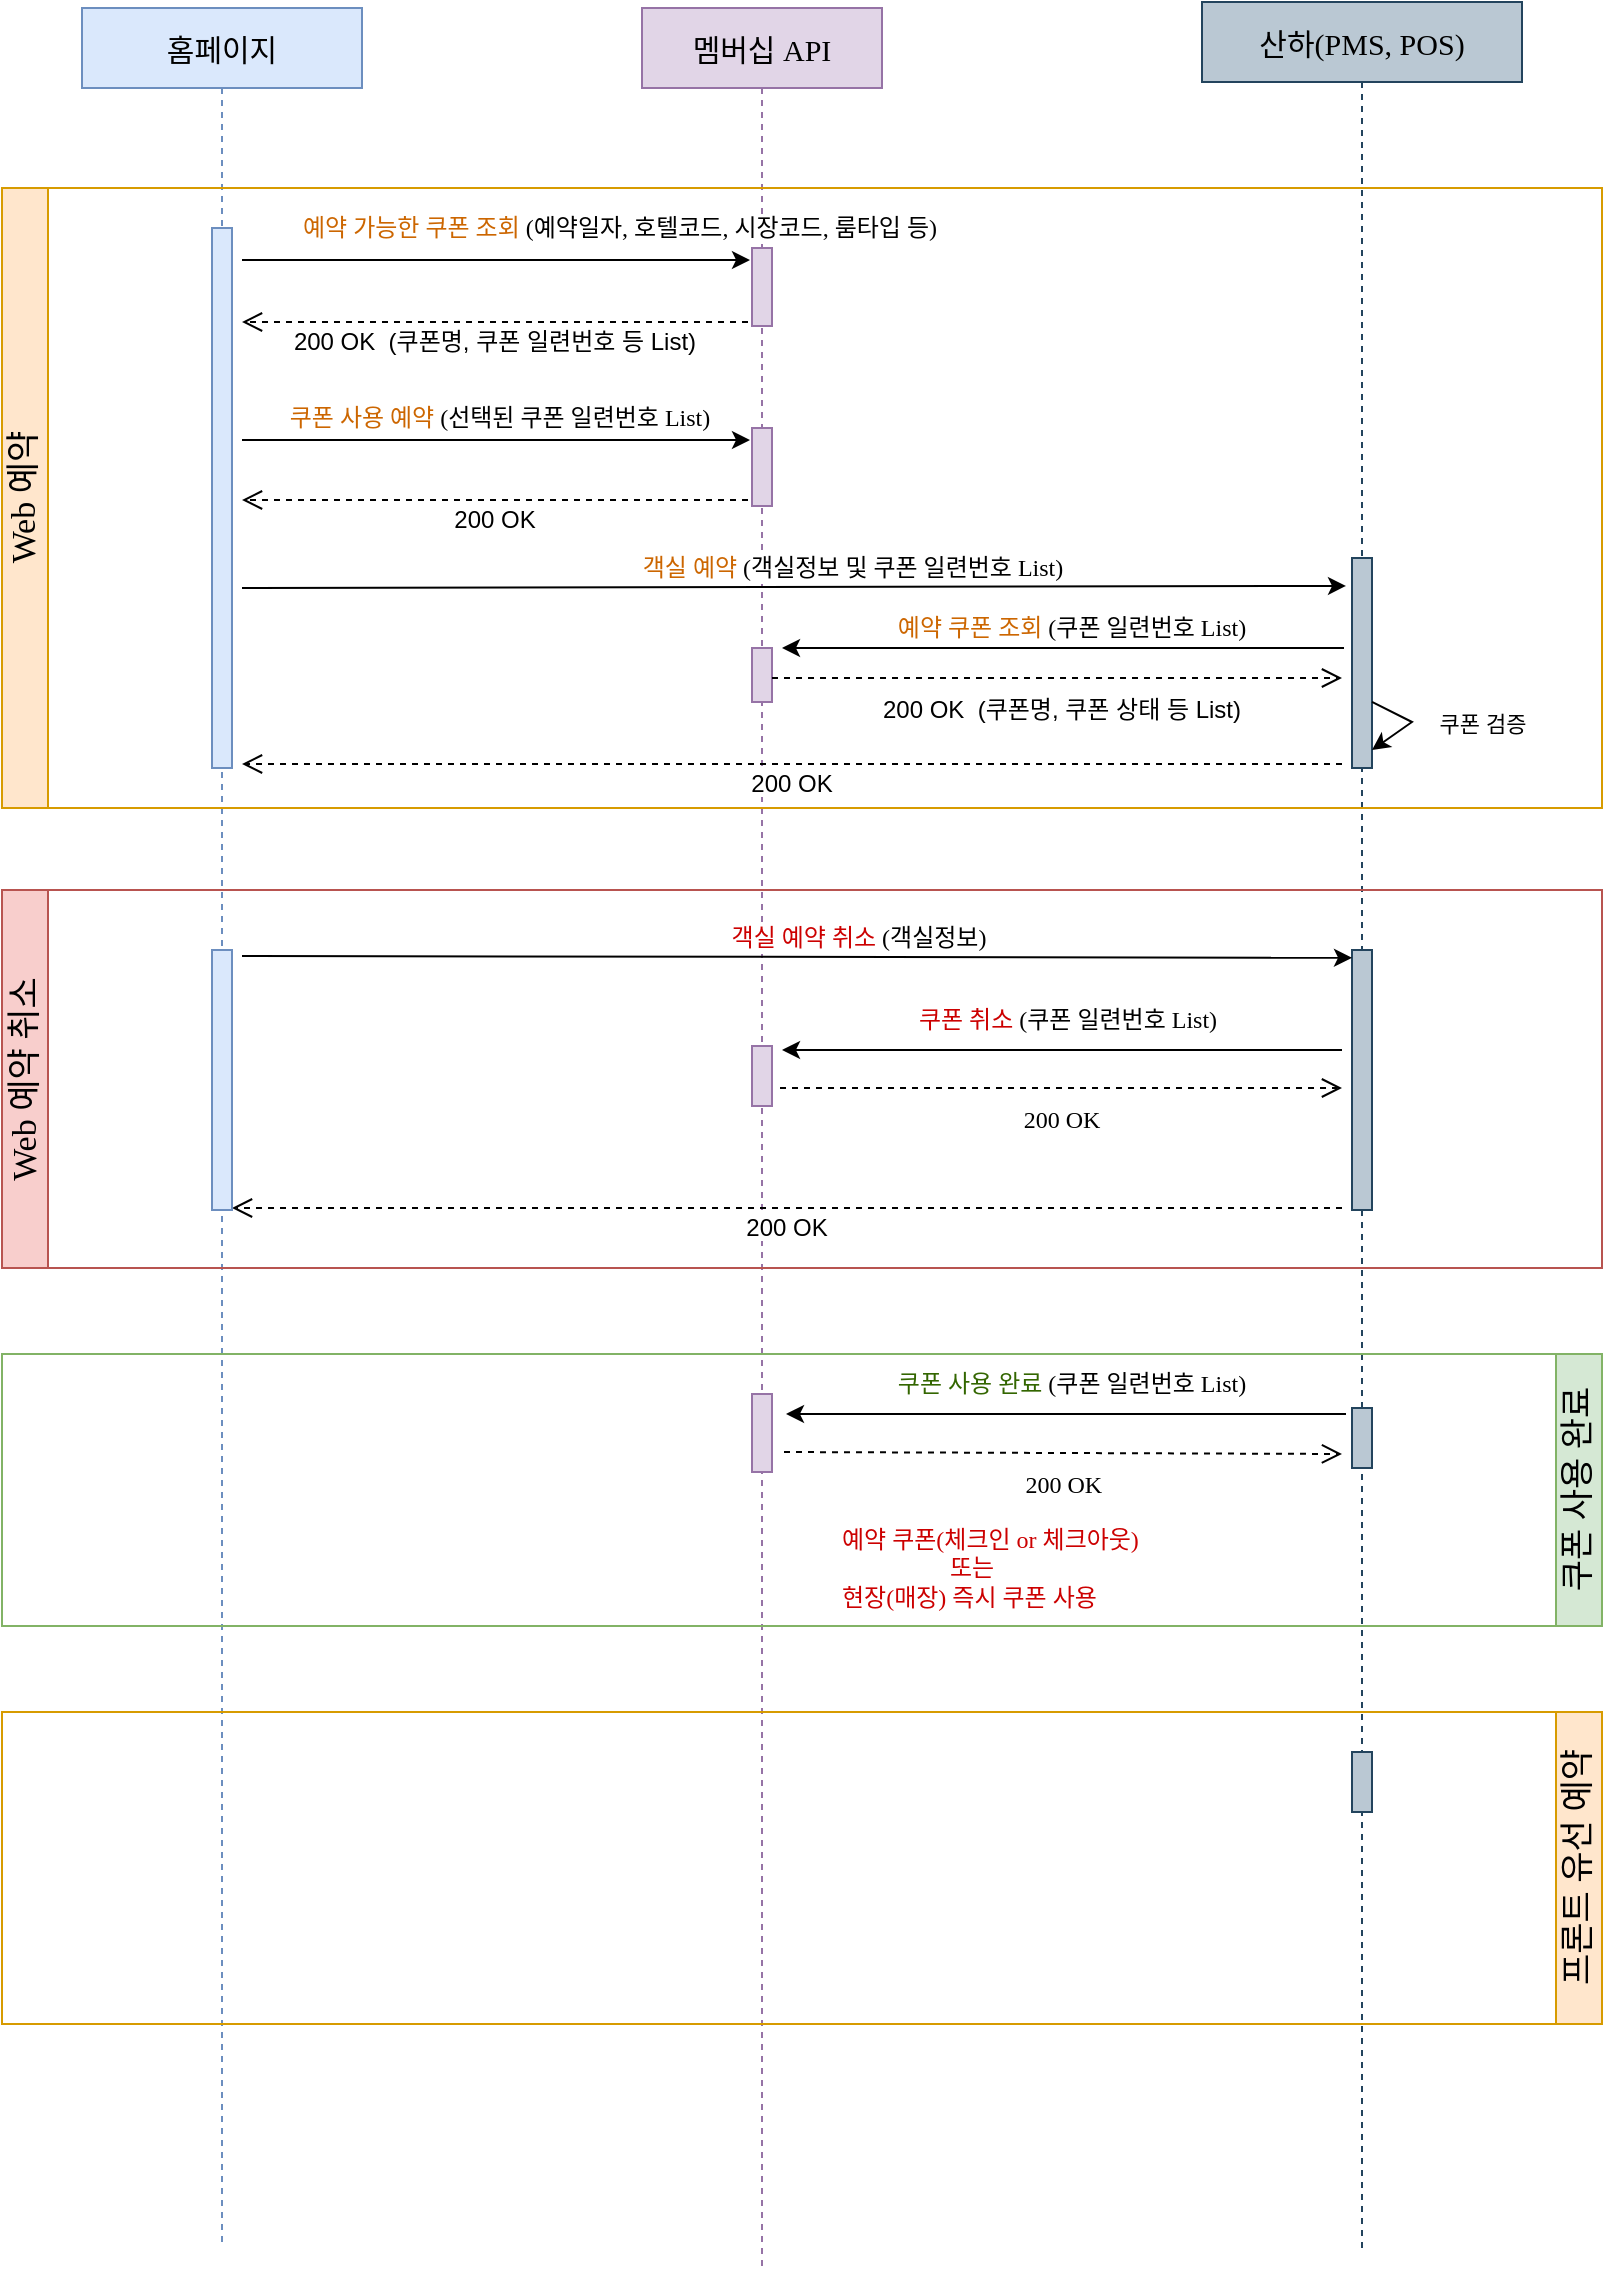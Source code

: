 <mxfile version="20.8.13" type="github">
  <diagram name="페이지-1" id="i2_iW8WWWB51VXID4rfu">
    <mxGraphModel dx="1434" dy="804" grid="1" gridSize="10" guides="1" tooltips="1" connect="1" arrows="1" fold="1" page="1" pageScale="1" pageWidth="1654" pageHeight="2336" math="0" shadow="0">
      <root>
        <mxCell id="0" />
        <mxCell id="1" parent="0" />
        <mxCell id="uAVWBllw0vdzFXxvWoM9-3" value="멤버십 API" style="shape=umlLifeline;perimeter=lifelinePerimeter;container=1;collapsible=0;recursiveResize=0;rounded=0;shadow=0;strokeWidth=1;fillColor=#e1d5e7;strokeColor=#9673a6;size=40;fontFamily=Verdana;fontSize=15;" vertex="1" parent="1">
          <mxGeometry x="320" y="80" width="120" height="1130" as="geometry" />
        </mxCell>
        <mxCell id="uAVWBllw0vdzFXxvWoM9-4" value="" style="points=[];perimeter=orthogonalPerimeter;rounded=0;shadow=0;strokeWidth=1;fillColor=#e1d5e7;strokeColor=#9673a6;" vertex="1" parent="uAVWBllw0vdzFXxvWoM9-3">
          <mxGeometry x="55" y="210" width="10" height="39" as="geometry" />
        </mxCell>
        <mxCell id="uAVWBllw0vdzFXxvWoM9-24" value="" style="points=[];perimeter=orthogonalPerimeter;rounded=0;shadow=0;strokeWidth=1;fillColor=#e1d5e7;strokeColor=#9673a6;" vertex="1" parent="uAVWBllw0vdzFXxvWoM9-3">
          <mxGeometry x="55" y="519" width="10" height="30" as="geometry" />
        </mxCell>
        <mxCell id="uAVWBllw0vdzFXxvWoM9-6" value="홈페이지" style="shape=umlLifeline;perimeter=lifelinePerimeter;container=1;collapsible=0;recursiveResize=0;rounded=0;shadow=0;strokeWidth=1;fillColor=#dae8fc;strokeColor=#6c8ebf;fontFamily=Verdana;fontSize=15;" vertex="1" parent="1">
          <mxGeometry x="40" y="80" width="140" height="1120" as="geometry" />
        </mxCell>
        <mxCell id="uAVWBllw0vdzFXxvWoM9-31" value="" style="points=[];perimeter=orthogonalPerimeter;rounded=0;shadow=0;strokeWidth=1;fillColor=#dae8fc;strokeColor=#6c8ebf;" vertex="1" parent="1">
          <mxGeometry x="105" y="190" width="10" height="270" as="geometry" />
        </mxCell>
        <mxCell id="uAVWBllw0vdzFXxvWoM9-9" value="산하(PMS, POS)" style="shape=umlLifeline;perimeter=lifelinePerimeter;container=1;collapsible=0;recursiveResize=0;rounded=0;shadow=0;strokeWidth=1;fillColor=#bac8d3;strokeColor=#23445d;fontFamily=Verdana;fontSize=15;" vertex="1" parent="1">
          <mxGeometry x="600" y="77" width="160" height="1123" as="geometry" />
        </mxCell>
        <mxCell id="uAVWBllw0vdzFXxvWoM9-14" value="" style="endArrow=classic;html=1;rounded=0;entryX=-0.1;entryY=0.154;entryDx=0;entryDy=0;entryPerimeter=0;" edge="1" parent="1" target="uAVWBllw0vdzFXxvWoM9-4">
          <mxGeometry width="50" height="50" relative="1" as="geometry">
            <mxPoint x="120" y="296" as="sourcePoint" />
            <mxPoint x="340" y="296" as="targetPoint" />
          </mxGeometry>
        </mxCell>
        <mxCell id="uAVWBllw0vdzFXxvWoM9-17" value="&lt;font color=&quot;#cc6600&quot;&gt;쿠폰 사용 예약&lt;/font&gt; (선택된 쿠폰 일련번호 List)&amp;nbsp;" style="edgeLabel;html=1;align=center;verticalAlign=middle;resizable=0;points=[];fontFamily=Verdana;fontSize=12;" vertex="1" connectable="0" parent="uAVWBllw0vdzFXxvWoM9-14">
          <mxGeometry x="0.45" y="2" relative="1" as="geometry">
            <mxPoint x="-54" y="-9" as="offset" />
          </mxGeometry>
        </mxCell>
        <mxCell id="uAVWBllw0vdzFXxvWoM9-16" value="200 OK" style="verticalAlign=bottom;endArrow=open;dashed=1;endSize=8;shadow=0;strokeWidth=1;fontSize=12;exitX=-0.2;exitY=0.769;exitDx=0;exitDy=0;exitPerimeter=0;" edge="1" parent="1">
          <mxGeometry y="19" relative="1" as="geometry">
            <mxPoint x="120" y="326" as="targetPoint" />
            <mxPoint x="373" y="325.991" as="sourcePoint" />
            <mxPoint as="offset" />
          </mxGeometry>
        </mxCell>
        <mxCell id="uAVWBllw0vdzFXxvWoM9-21" value="" style="endArrow=classic;html=1;rounded=0;entryX=-0.3;entryY=0.133;entryDx=0;entryDy=0;entryPerimeter=0;" edge="1" parent="1" target="uAVWBllw0vdzFXxvWoM9-20">
          <mxGeometry width="50" height="50" relative="1" as="geometry">
            <mxPoint x="120" y="370" as="sourcePoint" />
            <mxPoint x="660" y="359" as="targetPoint" />
          </mxGeometry>
        </mxCell>
        <mxCell id="uAVWBllw0vdzFXxvWoM9-22" value="&lt;font color=&quot;#cc6600&quot;&gt;객실 예약&lt;/font&gt; (객실정보 및 쿠폰 일련번호 List)" style="edgeLabel;html=1;align=center;verticalAlign=middle;resizable=0;points=[];fontFamily=Verdana;fontSize=12;" vertex="1" connectable="0" parent="uAVWBllw0vdzFXxvWoM9-21">
          <mxGeometry x="0.45" y="2" relative="1" as="geometry">
            <mxPoint x="-95" y="-8" as="offset" />
          </mxGeometry>
        </mxCell>
        <mxCell id="uAVWBllw0vdzFXxvWoM9-23" value="200 OK" style="verticalAlign=bottom;endArrow=open;dashed=1;endSize=8;shadow=0;strokeWidth=1;fontSize=12;" edge="1" parent="1">
          <mxGeometry y="19" relative="1" as="geometry">
            <mxPoint x="120" y="458" as="targetPoint" />
            <mxPoint x="670" y="458" as="sourcePoint" />
            <mxPoint as="offset" />
          </mxGeometry>
        </mxCell>
        <mxCell id="uAVWBllw0vdzFXxvWoM9-26" value="Web 예약" style="swimlane;horizontal=0;whiteSpace=wrap;html=1;startSize=23;fillColor=#ffe6cc;strokeColor=#d79b00;fontFamily=Verdana;fontSize=17;fontStyle=0" vertex="1" parent="1">
          <mxGeometry y="170" width="800" height="310" as="geometry" />
        </mxCell>
        <mxCell id="uAVWBllw0vdzFXxvWoM9-20" value="" style="points=[];perimeter=orthogonalPerimeter;rounded=0;shadow=0;strokeWidth=1;fillColor=#bac8d3;strokeColor=#23445d;" vertex="1" parent="uAVWBllw0vdzFXxvWoM9-26">
          <mxGeometry x="675" y="185" width="10" height="105" as="geometry" />
        </mxCell>
        <mxCell id="uAVWBllw0vdzFXxvWoM9-55" value="" style="points=[];perimeter=orthogonalPerimeter;rounded=0;shadow=0;strokeWidth=1;fillColor=#e1d5e7;strokeColor=#9673a6;" vertex="1" parent="uAVWBllw0vdzFXxvWoM9-26">
          <mxGeometry x="375" y="30" width="10" height="39" as="geometry" />
        </mxCell>
        <mxCell id="uAVWBllw0vdzFXxvWoM9-56" value="" style="endArrow=classic;html=1;rounded=0;entryX=-0.1;entryY=0.154;entryDx=0;entryDy=0;entryPerimeter=0;" edge="1" parent="uAVWBllw0vdzFXxvWoM9-26" target="uAVWBllw0vdzFXxvWoM9-55">
          <mxGeometry width="50" height="50" relative="1" as="geometry">
            <mxPoint x="120" y="36" as="sourcePoint" />
            <mxPoint x="340" y="36" as="targetPoint" />
          </mxGeometry>
        </mxCell>
        <mxCell id="uAVWBllw0vdzFXxvWoM9-57" value="&lt;font color=&quot;#cc6600&quot;&gt;예약 가능한 쿠폰 조회&lt;/font&gt; (예약일자, 호텔코드, 시장코드, 룸타입 등)&amp;nbsp;" style="edgeLabel;html=1;align=center;verticalAlign=middle;resizable=0;points=[];fontFamily=Verdana;fontSize=12;" vertex="1" connectable="0" parent="uAVWBllw0vdzFXxvWoM9-56">
          <mxGeometry x="0.45" y="2" relative="1" as="geometry">
            <mxPoint x="6" y="-14" as="offset" />
          </mxGeometry>
        </mxCell>
        <mxCell id="uAVWBllw0vdzFXxvWoM9-58" value="200 OK  (쿠폰명, 쿠폰 일련번호 등 List)" style="verticalAlign=bottom;endArrow=open;dashed=1;endSize=8;shadow=0;strokeWidth=1;fontSize=12;exitX=-0.2;exitY=0.769;exitDx=0;exitDy=0;exitPerimeter=0;" edge="1" parent="uAVWBllw0vdzFXxvWoM9-26">
          <mxGeometry y="19" relative="1" as="geometry">
            <mxPoint x="120" y="67" as="targetPoint" />
            <mxPoint x="373" y="66.991" as="sourcePoint" />
            <mxPoint as="offset" />
          </mxGeometry>
        </mxCell>
        <mxCell id="uAVWBllw0vdzFXxvWoM9-59" value="" style="points=[];perimeter=orthogonalPerimeter;rounded=0;shadow=0;strokeWidth=1;fillColor=#e1d5e7;strokeColor=#9673a6;" vertex="1" parent="uAVWBllw0vdzFXxvWoM9-26">
          <mxGeometry x="375" y="230" width="10" height="27" as="geometry" />
        </mxCell>
        <mxCell id="uAVWBllw0vdzFXxvWoM9-5" value="쿠폰 검증" style="endArrow=classic;html=1;rounded=0;exitX=1;exitY=0.714;exitDx=0;exitDy=0;exitPerimeter=0;entryX=1;entryY=0.943;entryDx=0;entryDy=0;entryPerimeter=0;" edge="1" parent="uAVWBllw0vdzFXxvWoM9-26">
          <mxGeometry x="-0.044" y="35" width="50" height="50" relative="1" as="geometry">
            <mxPoint x="685" y="256.97" as="sourcePoint" />
            <mxPoint x="685" y="281.015" as="targetPoint" />
            <Array as="points">
              <mxPoint x="705" y="267" />
            </Array>
            <mxPoint x="15" y="-28" as="offset" />
          </mxGeometry>
        </mxCell>
        <mxCell id="uAVWBllw0vdzFXxvWoM9-32" value="Web 예약 취소" style="swimlane;horizontal=0;whiteSpace=wrap;html=1;startSize=23;fillColor=#f8cecc;strokeColor=#b85450;fontFamily=Verdana;fontSize=17;fontStyle=0" vertex="1" parent="1">
          <mxGeometry y="521" width="800" height="189" as="geometry" />
        </mxCell>
        <mxCell id="uAVWBllw0vdzFXxvWoM9-34" value="" style="points=[];perimeter=orthogonalPerimeter;rounded=0;shadow=0;strokeWidth=1;fillColor=#bac8d3;strokeColor=#23445d;" vertex="1" parent="uAVWBllw0vdzFXxvWoM9-32">
          <mxGeometry x="675" y="30" width="10" height="130" as="geometry" />
        </mxCell>
        <mxCell id="uAVWBllw0vdzFXxvWoM9-35" value="" style="endArrow=classic;html=1;rounded=0;entryX=0;entryY=0.03;entryDx=0;entryDy=0;entryPerimeter=0;" edge="1" parent="uAVWBllw0vdzFXxvWoM9-32" target="uAVWBllw0vdzFXxvWoM9-34">
          <mxGeometry width="50" height="50" relative="1" as="geometry">
            <mxPoint x="120" y="33" as="sourcePoint" />
            <mxPoint x="660" y="33" as="targetPoint" />
          </mxGeometry>
        </mxCell>
        <mxCell id="uAVWBllw0vdzFXxvWoM9-36" value="&lt;font color=&quot;#cc0000&quot;&gt;객실 예약 취소&lt;/font&gt; (객실정보)" style="edgeLabel;html=1;align=center;verticalAlign=middle;resizable=0;points=[];fontFamily=Verdana;fontSize=12;" vertex="1" connectable="0" parent="uAVWBllw0vdzFXxvWoM9-35">
          <mxGeometry x="0.45" y="2" relative="1" as="geometry">
            <mxPoint x="-95" y="-8" as="offset" />
          </mxGeometry>
        </mxCell>
        <mxCell id="uAVWBllw0vdzFXxvWoM9-37" value="200 OK" style="verticalAlign=bottom;endArrow=open;dashed=1;endSize=8;shadow=0;strokeWidth=1;fontSize=12;" edge="1" parent="uAVWBllw0vdzFXxvWoM9-32">
          <mxGeometry y="19" relative="1" as="geometry">
            <mxPoint x="115" y="159" as="targetPoint" />
            <mxPoint x="670" y="159" as="sourcePoint" />
            <mxPoint as="offset" />
          </mxGeometry>
        </mxCell>
        <mxCell id="uAVWBllw0vdzFXxvWoM9-38" value="" style="endArrow=classic;html=1;rounded=0;" edge="1" parent="uAVWBllw0vdzFXxvWoM9-32">
          <mxGeometry width="50" height="50" relative="1" as="geometry">
            <mxPoint x="670" y="80" as="sourcePoint" />
            <mxPoint x="390" y="80" as="targetPoint" />
          </mxGeometry>
        </mxCell>
        <mxCell id="uAVWBllw0vdzFXxvWoM9-39" value="&lt;font color=&quot;#cc0000&quot; style=&quot;font-size: 12px;&quot;&gt;쿠폰 취소&lt;/font&gt; (쿠폰 일련번호 List)&amp;nbsp;" style="edgeLabel;html=1;align=center;verticalAlign=middle;resizable=0;points=[];fontFamily=Verdana;fontSize=12;" vertex="1" connectable="0" parent="uAVWBllw0vdzFXxvWoM9-38">
          <mxGeometry x="0.45" y="2" relative="1" as="geometry">
            <mxPoint x="67" y="-17" as="offset" />
          </mxGeometry>
        </mxCell>
        <mxCell id="uAVWBllw0vdzFXxvWoM9-54" value="" style="points=[];perimeter=orthogonalPerimeter;rounded=0;shadow=0;strokeWidth=1;fillColor=#dae8fc;strokeColor=#6c8ebf;" vertex="1" parent="uAVWBllw0vdzFXxvWoM9-32">
          <mxGeometry x="105" y="30" width="10" height="130" as="geometry" />
        </mxCell>
        <mxCell id="uAVWBllw0vdzFXxvWoM9-40" value="200 OK" style="verticalAlign=bottom;endArrow=open;dashed=1;endSize=8;shadow=0;strokeWidth=1;exitX=1.4;exitY=0.5;exitDx=0;exitDy=0;exitPerimeter=0;fontFamily=Verdana;fontSize=12;" edge="1" parent="1">
          <mxGeometry x="0.004" y="-25" relative="1" as="geometry">
            <mxPoint x="670" y="620" as="targetPoint" />
            <mxPoint x="389" y="620" as="sourcePoint" />
            <mxPoint as="offset" />
          </mxGeometry>
        </mxCell>
        <mxCell id="uAVWBllw0vdzFXxvWoM9-60" value="" style="endArrow=classic;html=1;rounded=0;exitX=-0.4;exitY=0.429;exitDx=0;exitDy=0;exitPerimeter=0;" edge="1" parent="1" source="uAVWBllw0vdzFXxvWoM9-20">
          <mxGeometry width="50" height="50" relative="1" as="geometry">
            <mxPoint x="800" y="390" as="sourcePoint" />
            <mxPoint x="390" y="400" as="targetPoint" />
          </mxGeometry>
        </mxCell>
        <mxCell id="uAVWBllw0vdzFXxvWoM9-61" value="&lt;font color=&quot;#cc6600&quot;&gt;예약 쿠폰 조회&lt;/font&gt; (쿠폰 일련번호 List)&amp;nbsp;" style="edgeLabel;html=1;align=center;verticalAlign=middle;resizable=0;points=[];fontFamily=Verdana;fontSize=12;" vertex="1" connectable="0" parent="uAVWBllw0vdzFXxvWoM9-60">
          <mxGeometry x="0.45" y="2" relative="1" as="geometry">
            <mxPoint x="68" y="-12" as="offset" />
          </mxGeometry>
        </mxCell>
        <mxCell id="uAVWBllw0vdzFXxvWoM9-62" value="200 OK  (쿠폰명, 쿠폰 상태 등 List)" style="verticalAlign=bottom;endArrow=open;dashed=1;endSize=8;shadow=0;strokeWidth=1;fontSize=12;exitX=1;exitY=0.852;exitDx=0;exitDy=0;exitPerimeter=0;" edge="1" parent="1">
          <mxGeometry x="0.018" y="-25" relative="1" as="geometry">
            <mxPoint x="670" y="415" as="targetPoint" />
            <mxPoint x="385" y="415.004" as="sourcePoint" />
            <mxPoint as="offset" />
          </mxGeometry>
        </mxCell>
        <mxCell id="uAVWBllw0vdzFXxvWoM9-63" value="쿠폰 사용 완료" style="swimlane;horizontal=0;whiteSpace=wrap;html=1;startSize=23;fillColor=#d5e8d4;strokeColor=#82b366;fontFamily=Verdana;fontSize=17;fontStyle=0;direction=west;" vertex="1" parent="1">
          <mxGeometry y="753" width="800" height="136" as="geometry" />
        </mxCell>
        <mxCell id="uAVWBllw0vdzFXxvWoM9-64" value="" style="points=[];perimeter=orthogonalPerimeter;rounded=0;shadow=0;strokeWidth=1;fillColor=#bac8d3;strokeColor=#23445d;" vertex="1" parent="uAVWBllw0vdzFXxvWoM9-63">
          <mxGeometry x="675" y="27" width="10" height="30" as="geometry" />
        </mxCell>
        <mxCell id="uAVWBllw0vdzFXxvWoM9-65" value="" style="points=[];perimeter=orthogonalPerimeter;rounded=0;shadow=0;strokeWidth=1;fillColor=#e1d5e7;strokeColor=#9673a6;" vertex="1" parent="uAVWBllw0vdzFXxvWoM9-63">
          <mxGeometry x="375" y="20" width="10" height="39" as="geometry" />
        </mxCell>
        <mxCell id="uAVWBllw0vdzFXxvWoM9-66" value="" style="endArrow=classic;html=1;rounded=0;exitX=0;exitY=0.76;exitDx=0;exitDy=0;exitPerimeter=0;" edge="1" parent="uAVWBllw0vdzFXxvWoM9-63">
          <mxGeometry width="50" height="50" relative="1" as="geometry">
            <mxPoint x="672" y="30" as="sourcePoint" />
            <mxPoint x="392" y="30" as="targetPoint" />
          </mxGeometry>
        </mxCell>
        <mxCell id="uAVWBllw0vdzFXxvWoM9-67" value="&lt;font color=&quot;#336600&quot; style=&quot;font-size: 12px;&quot;&gt;쿠폰 사용 완료&lt;/font&gt;&lt;font color=&quot;#cc0000&quot; style=&quot;font-size: 12px;&quot;&gt;&amp;nbsp;&lt;/font&gt;(쿠폰 일련번호 List)&amp;nbsp;" style="edgeLabel;html=1;align=center;verticalAlign=middle;resizable=0;points=[];fontFamily=Verdana;fontSize=12;" vertex="1" connectable="0" parent="uAVWBllw0vdzFXxvWoM9-66">
          <mxGeometry x="0.45" y="2" relative="1" as="geometry">
            <mxPoint x="67" y="-17" as="offset" />
          </mxGeometry>
        </mxCell>
        <mxCell id="uAVWBllw0vdzFXxvWoM9-68" value="200 OK" style="verticalAlign=bottom;endArrow=open;dashed=1;endSize=8;shadow=0;strokeWidth=1;exitX=1.4;exitY=0.5;exitDx=0;exitDy=0;exitPerimeter=0;fontFamily=Verdana;fontSize=12;" edge="1" parent="uAVWBllw0vdzFXxvWoM9-63">
          <mxGeometry x="0.004" y="-25" relative="1" as="geometry">
            <mxPoint x="670" y="50" as="targetPoint" />
            <mxPoint x="391" y="49" as="sourcePoint" />
            <mxPoint as="offset" />
          </mxGeometry>
        </mxCell>
        <mxCell id="uAVWBllw0vdzFXxvWoM9-69" value="예약 쿠폰(체크인 or 체크아웃)&lt;br&gt;&amp;nbsp; &amp;nbsp; &amp;nbsp; &amp;nbsp; &amp;nbsp; &amp;nbsp; &amp;nbsp; &amp;nbsp; &amp;nbsp; 또는&amp;nbsp;&lt;br&gt;현장(매장) 즉시 쿠폰 사용" style="text;html=1;strokeColor=none;fillColor=none;align=left;verticalAlign=middle;whiteSpace=wrap;rounded=0;fontSize=12;fontFamily=Verdana;fontColor=#CC0000;" vertex="1" parent="uAVWBllw0vdzFXxvWoM9-63">
          <mxGeometry x="418" y="82" width="233" height="50" as="geometry" />
        </mxCell>
        <mxCell id="uAVWBllw0vdzFXxvWoM9-70" value="프론트 유선 예약" style="swimlane;horizontal=0;whiteSpace=wrap;html=1;startSize=23;fillColor=#ffe6cc;strokeColor=#d79b00;fontFamily=Verdana;fontSize=17;fontStyle=0;direction=west;" vertex="1" parent="1">
          <mxGeometry y="932" width="800" height="156" as="geometry" />
        </mxCell>
        <mxCell id="uAVWBllw0vdzFXxvWoM9-71" value="" style="points=[];perimeter=orthogonalPerimeter;rounded=0;shadow=0;strokeWidth=1;fillColor=#bac8d3;strokeColor=#23445d;" vertex="1" parent="uAVWBllw0vdzFXxvWoM9-70">
          <mxGeometry x="675" y="20" width="10" height="30" as="geometry" />
        </mxCell>
      </root>
    </mxGraphModel>
  </diagram>
</mxfile>
